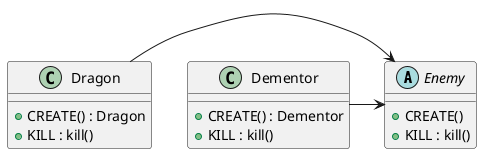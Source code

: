@startuml
'https://plantuml.com/component-diagram


abstract class Enemy{
+ CREATE()
+ KILL : kill()
}

class Dragon{
+ CREATE() : Dragon
+ KILL : kill()
}

Dragon -r-> Enemy

class Dementor{
+ CREATE() : Dementor
+ KILL : kill()
}

Dementor -r-> Enemy

@enduml